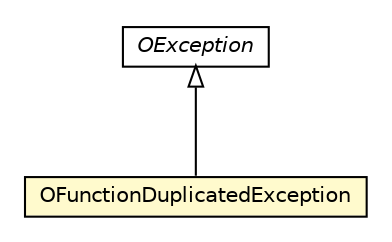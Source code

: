 #!/usr/local/bin/dot
#
# Class diagram 
# Generated by UMLGraph version R5_6-24-gf6e263 (http://www.umlgraph.org/)
#

digraph G {
	edge [fontname="Helvetica",fontsize=10,labelfontname="Helvetica",labelfontsize=10];
	node [fontname="Helvetica",fontsize=10,shape=plaintext];
	nodesep=0.25;
	ranksep=0.5;
	// com.orientechnologies.common.exception.OException
	c1804718 [label=<<table title="com.orientechnologies.common.exception.OException" border="0" cellborder="1" cellspacing="0" cellpadding="2" port="p" href="../../../../common/exception/OException.html">
		<tr><td><table border="0" cellspacing="0" cellpadding="1">
<tr><td align="center" balign="center"><font face="Helvetica-Oblique"> OException </font></td></tr>
		</table></td></tr>
		</table>>, URL="../../../../common/exception/OException.html", fontname="Helvetica", fontcolor="black", fontsize=10.0];
	// com.orientechnologies.orient.core.metadata.function.OFunctionDuplicatedException
	c1804970 [label=<<table title="com.orientechnologies.orient.core.metadata.function.OFunctionDuplicatedException" border="0" cellborder="1" cellspacing="0" cellpadding="2" port="p" bgcolor="lemonChiffon" href="./OFunctionDuplicatedException.html">
		<tr><td><table border="0" cellspacing="0" cellpadding="1">
<tr><td align="center" balign="center"> OFunctionDuplicatedException </td></tr>
		</table></td></tr>
		</table>>, URL="./OFunctionDuplicatedException.html", fontname="Helvetica", fontcolor="black", fontsize=10.0];
	//com.orientechnologies.orient.core.metadata.function.OFunctionDuplicatedException extends com.orientechnologies.common.exception.OException
	c1804718:p -> c1804970:p [dir=back,arrowtail=empty];
}

